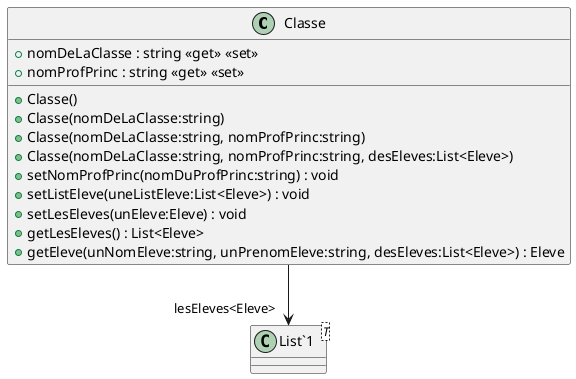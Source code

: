 @startuml
class Classe {
    + nomDeLaClasse : string <<get>> <<set>>
    + nomProfPrinc : string <<get>> <<set>>
    + Classe()
    + Classe(nomDeLaClasse:string)
    + Classe(nomDeLaClasse:string, nomProfPrinc:string)
    + Classe(nomDeLaClasse:string, nomProfPrinc:string, desEleves:List<Eleve>)
    + setNomProfPrinc(nomDuProfPrinc:string) : void
    + setListEleve(uneListEleve:List<Eleve>) : void
    + setLesEleves(unEleve:Eleve) : void
    + getLesEleves() : List<Eleve>
    + getEleve(unNomEleve:string, unPrenomEleve:string, desEleves:List<Eleve>) : Eleve
}
class "List`1"<T> {
}
Classe --> "lesEleves<Eleve>" "List`1"
@enduml
